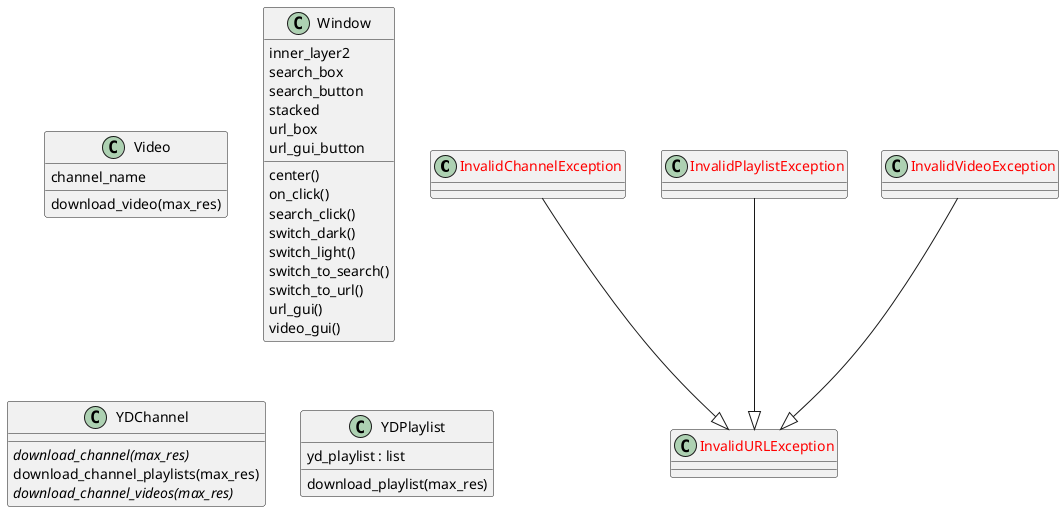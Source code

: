 @startuml classes
set namespaceSeparator none
class "<color:red>InvalidChannelException</color>" as pytube_code.InvalidChannelException {
}
class "<color:red>InvalidPlaylistException</color>" as pytube_code.InvalidPlaylistException {
}
class "<color:red>InvalidURLException</color>" as pytube_code.InvalidURLException {
}
class "<color:red>InvalidVideoException</color>" as pytube_code.InvalidVideoException {
}
class "Video" as pytube_code.Video {
  channel_name
  download_video(max_res)
}
class "Window" as main.Window {
  inner_layer2
  search_box
  search_button
  stacked
  url_box
  url_gui_button
  center()
  on_click()
  search_click()
  switch_dark()
  switch_light()
  switch_to_search()
  switch_to_url()
  url_gui()
  video_gui()
}
class "YDChannel" as pytube_code.YDChannel {
  {abstract}download_channel(max_res)
  download_channel_playlists(max_res)
  {abstract}download_channel_videos(max_res)
}
class "YDPlaylist" as pytube_code.YDPlaylist {
  yd_playlist : list
  download_playlist(max_res)
}
pytube_code.InvalidChannelException --|> pytube_code.InvalidURLException
pytube_code.InvalidPlaylistException --|> pytube_code.InvalidURLException
pytube_code.InvalidVideoException --|> pytube_code.InvalidURLException
@enduml

